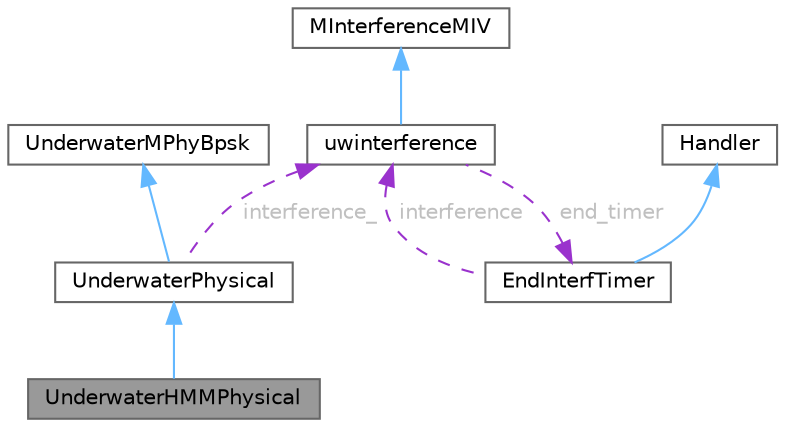 digraph "UnderwaterHMMPhysical"
{
 // LATEX_PDF_SIZE
  bgcolor="transparent";
  edge [fontname=Helvetica,fontsize=10,labelfontname=Helvetica,labelfontsize=10];
  node [fontname=Helvetica,fontsize=10,shape=box,height=0.2,width=0.4];
  Node1 [id="Node000001",label="UnderwaterHMMPhysical",height=0.2,width=0.4,color="gray40", fillcolor="grey60", style="filled", fontcolor="black",tooltip="UnderwaterHMMPhysical models an hidden Markov Model phy channel."];
  Node2 -> Node1 [id="edge1_Node000001_Node000002",dir="back",color="steelblue1",style="solid",tooltip=" "];
  Node2 [id="Node000002",label="UnderwaterPhysical",height=0.2,width=0.4,color="gray40", fillcolor="white", style="filled",URL="$classUnderwaterPhysical.html",tooltip=" "];
  Node3 -> Node2 [id="edge2_Node000002_Node000003",dir="back",color="steelblue1",style="solid",tooltip=" "];
  Node3 [id="Node000003",label="UnderwaterMPhyBpsk",height=0.2,width=0.4,color="gray40", fillcolor="white", style="filled",tooltip=" "];
  Node4 -> Node2 [id="edge3_Node000002_Node000004",dir="back",color="darkorchid3",style="dashed",tooltip=" ",label=" interference_",fontcolor="grey" ];
  Node4 [id="Node000004",label="uwinterference",height=0.2,width=0.4,color="gray40", fillcolor="white", style="filled",URL="$classuwinterference.html",tooltip=" "];
  Node5 -> Node4 [id="edge4_Node000004_Node000005",dir="back",color="steelblue1",style="solid",tooltip=" "];
  Node5 [id="Node000005",label="MInterferenceMIV",height=0.2,width=0.4,color="gray40", fillcolor="white", style="filled",tooltip=" "];
  Node6 -> Node4 [id="edge5_Node000004_Node000006",dir="back",color="darkorchid3",style="dashed",tooltip=" ",label=" end_timer",fontcolor="grey" ];
  Node6 [id="Node000006",label="EndInterfTimer",height=0.2,width=0.4,color="gray40", fillcolor="white", style="filled",URL="$classEndInterfTimer.html",tooltip=" "];
  Node7 -> Node6 [id="edge6_Node000006_Node000007",dir="back",color="steelblue1",style="solid",tooltip=" "];
  Node7 [id="Node000007",label="Handler",height=0.2,width=0.4,color="gray40", fillcolor="white", style="filled",tooltip=" "];
  Node4 -> Node6 [id="edge7_Node000006_Node000004",dir="back",color="darkorchid3",style="dashed",tooltip=" ",label=" interference",fontcolor="grey" ];
}
